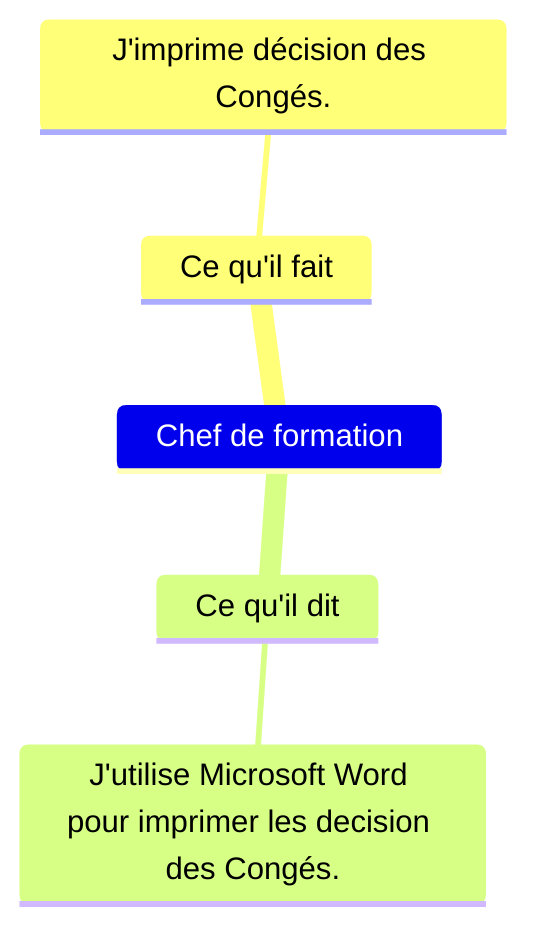mindmap
    Chef de formation
        Ce qu'il fait
            J'imprime décision des Congés.
        Ce qu'il dit
            J'utilise Microsoft Word pour imprimer les decision des Congés.